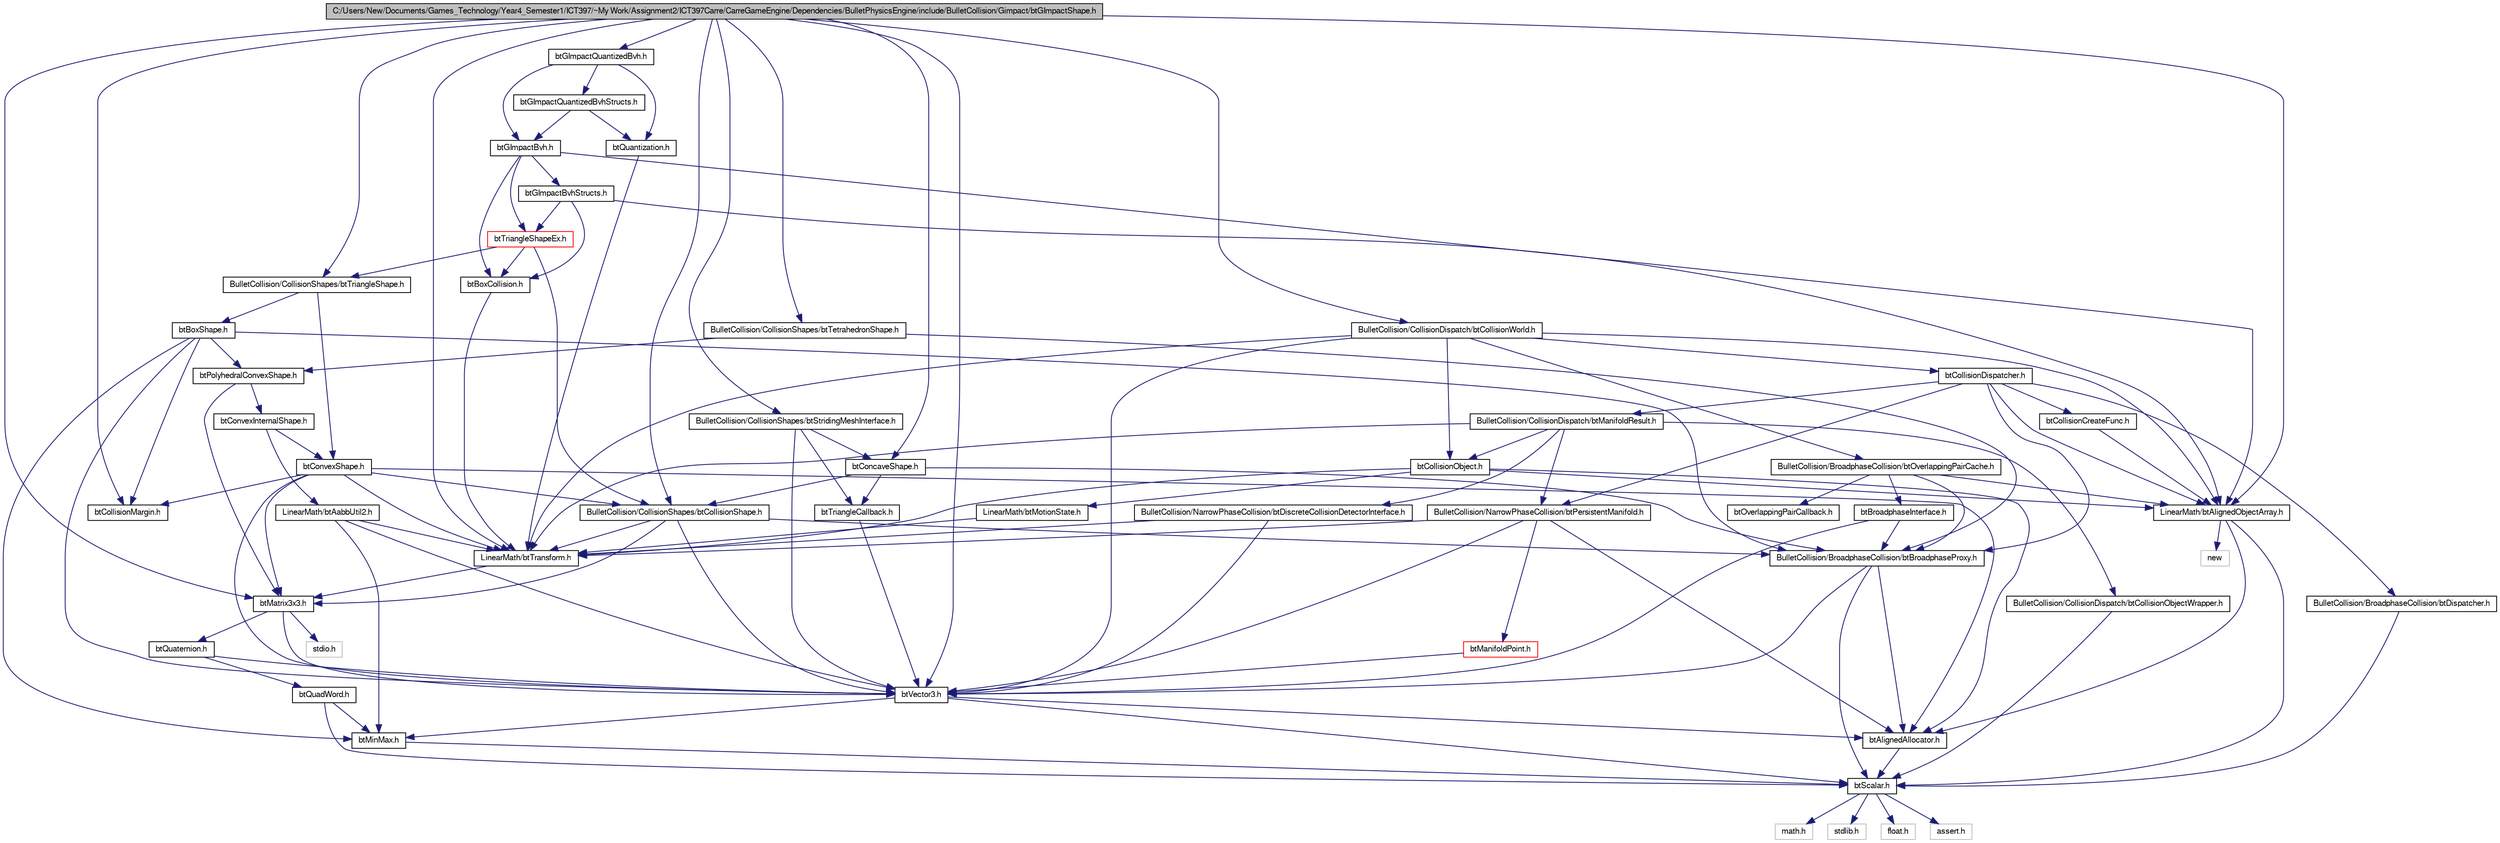 digraph G
{
  bgcolor="transparent";
  edge [fontname="FreeSans",fontsize=10,labelfontname="FreeSans",labelfontsize=10];
  node [fontname="FreeSans",fontsize=10,shape=record];
  Node1 [label="C:/Users/New/Documents/Games_Technology/Year4_Semester1/ICT397/~My Work/Assignment2/ICT397Carre/CarreGameEngine/Dependencies/BulletPhysicsEngine/include/BulletCollision/Gimpact/btGImpactShape.h",height=0.2,width=0.4,color="black", fillcolor="grey75", style="filled" fontcolor="black"];
  Node1 -> Node2 [color="midnightblue",fontsize=10,style="solid"];
  Node2 [label="BulletCollision/CollisionShapes/btCollisionShape.h",height=0.2,width=0.4,color="black",URL="$bt_collision_shape_8h-source.html"];
  Node2 -> Node3 [color="midnightblue",fontsize=10,style="solid"];
  Node3 [label="LinearMath/btTransform.h",height=0.2,width=0.4,color="black",URL="$bt_transform_8h-source.html"];
  Node3 -> Node4 [color="midnightblue",fontsize=10,style="solid"];
  Node4 [label="btMatrix3x3.h",height=0.2,width=0.4,color="black",URL="$bt_matrix3x3_8h-source.html"];
  Node4 -> Node5 [color="midnightblue",fontsize=10,style="solid"];
  Node5 [label="btVector3.h",height=0.2,width=0.4,color="black",URL="$bt_vector3_8h-source.html"];
  Node5 -> Node6 [color="midnightblue",fontsize=10,style="solid"];
  Node6 [label="btScalar.h",height=0.2,width=0.4,color="black",URL="$bt_scalar_8h-source.html"];
  Node6 -> Node7 [color="midnightblue",fontsize=10,style="solid"];
  Node7 [label="math.h",height=0.2,width=0.4,color="grey75"];
  Node6 -> Node8 [color="midnightblue",fontsize=10,style="solid"];
  Node8 [label="stdlib.h",height=0.2,width=0.4,color="grey75"];
  Node6 -> Node9 [color="midnightblue",fontsize=10,style="solid"];
  Node9 [label="float.h",height=0.2,width=0.4,color="grey75"];
  Node6 -> Node10 [color="midnightblue",fontsize=10,style="solid"];
  Node10 [label="assert.h",height=0.2,width=0.4,color="grey75"];
  Node5 -> Node11 [color="midnightblue",fontsize=10,style="solid"];
  Node11 [label="btMinMax.h",height=0.2,width=0.4,color="black",URL="$bt_min_max_8h-source.html"];
  Node11 -> Node6 [color="midnightblue",fontsize=10,style="solid"];
  Node5 -> Node12 [color="midnightblue",fontsize=10,style="solid"];
  Node12 [label="btAlignedAllocator.h",height=0.2,width=0.4,color="black",URL="$bt_aligned_allocator_8h-source.html"];
  Node12 -> Node6 [color="midnightblue",fontsize=10,style="solid"];
  Node4 -> Node13 [color="midnightblue",fontsize=10,style="solid"];
  Node13 [label="btQuaternion.h",height=0.2,width=0.4,color="black",URL="$bt_quaternion_8h-source.html"];
  Node13 -> Node5 [color="midnightblue",fontsize=10,style="solid"];
  Node13 -> Node14 [color="midnightblue",fontsize=10,style="solid"];
  Node14 [label="btQuadWord.h",height=0.2,width=0.4,color="black",URL="$bt_quad_word_8h-source.html"];
  Node14 -> Node6 [color="midnightblue",fontsize=10,style="solid"];
  Node14 -> Node11 [color="midnightblue",fontsize=10,style="solid"];
  Node4 -> Node15 [color="midnightblue",fontsize=10,style="solid"];
  Node15 [label="stdio.h",height=0.2,width=0.4,color="grey75"];
  Node2 -> Node5 [color="midnightblue",fontsize=10,style="solid"];
  Node2 -> Node4 [color="midnightblue",fontsize=10,style="solid"];
  Node2 -> Node16 [color="midnightblue",fontsize=10,style="solid"];
  Node16 [label="BulletCollision/BroadphaseCollision/btBroadphaseProxy.h",height=0.2,width=0.4,color="black",URL="$bt_broadphase_proxy_8h-source.html"];
  Node16 -> Node6 [color="midnightblue",fontsize=10,style="solid"];
  Node16 -> Node5 [color="midnightblue",fontsize=10,style="solid"];
  Node16 -> Node12 [color="midnightblue",fontsize=10,style="solid"];
  Node1 -> Node17 [color="midnightblue",fontsize=10,style="solid"];
  Node17 [label="BulletCollision/CollisionShapes/btTriangleShape.h",height=0.2,width=0.4,color="black",URL="$bt_triangle_shape_8h-source.html"];
  Node17 -> Node18 [color="midnightblue",fontsize=10,style="solid"];
  Node18 [label="btConvexShape.h",height=0.2,width=0.4,color="black",URL="$bt_convex_shape_8h-source.html"];
  Node18 -> Node2 [color="midnightblue",fontsize=10,style="solid"];
  Node18 -> Node5 [color="midnightblue",fontsize=10,style="solid"];
  Node18 -> Node3 [color="midnightblue",fontsize=10,style="solid"];
  Node18 -> Node4 [color="midnightblue",fontsize=10,style="solid"];
  Node18 -> Node19 [color="midnightblue",fontsize=10,style="solid"];
  Node19 [label="btCollisionMargin.h",height=0.2,width=0.4,color="black",URL="$bt_collision_margin_8h-source.html"];
  Node18 -> Node12 [color="midnightblue",fontsize=10,style="solid"];
  Node17 -> Node20 [color="midnightblue",fontsize=10,style="solid"];
  Node20 [label="btBoxShape.h",height=0.2,width=0.4,color="black",URL="$bt_box_shape_8h-source.html"];
  Node20 -> Node21 [color="midnightblue",fontsize=10,style="solid"];
  Node21 [label="btPolyhedralConvexShape.h",height=0.2,width=0.4,color="black",URL="$bt_polyhedral_convex_shape_8h-source.html"];
  Node21 -> Node4 [color="midnightblue",fontsize=10,style="solid"];
  Node21 -> Node22 [color="midnightblue",fontsize=10,style="solid"];
  Node22 [label="btConvexInternalShape.h",height=0.2,width=0.4,color="black",URL="$bt_convex_internal_shape_8h-source.html"];
  Node22 -> Node18 [color="midnightblue",fontsize=10,style="solid"];
  Node22 -> Node23 [color="midnightblue",fontsize=10,style="solid"];
  Node23 [label="LinearMath/btAabbUtil2.h",height=0.2,width=0.4,color="black",URL="$bt_aabb_util2_8h-source.html"];
  Node23 -> Node3 [color="midnightblue",fontsize=10,style="solid"];
  Node23 -> Node5 [color="midnightblue",fontsize=10,style="solid"];
  Node23 -> Node11 [color="midnightblue",fontsize=10,style="solid"];
  Node20 -> Node19 [color="midnightblue",fontsize=10,style="solid"];
  Node20 -> Node16 [color="midnightblue",fontsize=10,style="solid"];
  Node20 -> Node5 [color="midnightblue",fontsize=10,style="solid"];
  Node20 -> Node11 [color="midnightblue",fontsize=10,style="solid"];
  Node1 -> Node24 [color="midnightblue",fontsize=10,style="solid"];
  Node24 [label="BulletCollision/CollisionShapes/btStridingMeshInterface.h",height=0.2,width=0.4,color="black",URL="$bt_striding_mesh_interface_8h-source.html"];
  Node24 -> Node5 [color="midnightblue",fontsize=10,style="solid"];
  Node24 -> Node25 [color="midnightblue",fontsize=10,style="solid"];
  Node25 [label="btTriangleCallback.h",height=0.2,width=0.4,color="black",URL="$bt_triangle_callback_8h-source.html"];
  Node25 -> Node5 [color="midnightblue",fontsize=10,style="solid"];
  Node24 -> Node26 [color="midnightblue",fontsize=10,style="solid"];
  Node26 [label="btConcaveShape.h",height=0.2,width=0.4,color="black",URL="$bt_concave_shape_8h-source.html"];
  Node26 -> Node2 [color="midnightblue",fontsize=10,style="solid"];
  Node26 -> Node16 [color="midnightblue",fontsize=10,style="solid"];
  Node26 -> Node25 [color="midnightblue",fontsize=10,style="solid"];
  Node1 -> Node19 [color="midnightblue",fontsize=10,style="solid"];
  Node1 -> Node27 [color="midnightblue",fontsize=10,style="solid"];
  Node27 [label="BulletCollision/CollisionDispatch/btCollisionWorld.h",height=0.2,width=0.4,color="black",URL="$bt_collision_world_8h-source.html"];
  Node27 -> Node5 [color="midnightblue",fontsize=10,style="solid"];
  Node27 -> Node3 [color="midnightblue",fontsize=10,style="solid"];
  Node27 -> Node28 [color="midnightblue",fontsize=10,style="solid"];
  Node28 [label="btCollisionObject.h",height=0.2,width=0.4,color="black",URL="$bt_collision_object_8h-source.html"];
  Node28 -> Node3 [color="midnightblue",fontsize=10,style="solid"];
  Node28 -> Node29 [color="midnightblue",fontsize=10,style="solid"];
  Node29 [label="LinearMath/btMotionState.h",height=0.2,width=0.4,color="black",URL="$bt_motion_state_8h-source.html"];
  Node29 -> Node3 [color="midnightblue",fontsize=10,style="solid"];
  Node28 -> Node12 [color="midnightblue",fontsize=10,style="solid"];
  Node28 -> Node30 [color="midnightblue",fontsize=10,style="solid"];
  Node30 [label="LinearMath/btAlignedObjectArray.h",height=0.2,width=0.4,color="black",URL="$bt_aligned_object_array_8h-source.html"];
  Node30 -> Node6 [color="midnightblue",fontsize=10,style="solid"];
  Node30 -> Node12 [color="midnightblue",fontsize=10,style="solid"];
  Node30 -> Node31 [color="midnightblue",fontsize=10,style="solid"];
  Node31 [label="new",height=0.2,width=0.4,color="grey75"];
  Node27 -> Node32 [color="midnightblue",fontsize=10,style="solid"];
  Node32 [label="btCollisionDispatcher.h",height=0.2,width=0.4,color="black",URL="$bt_collision_dispatcher_8h-source.html"];
  Node32 -> Node33 [color="midnightblue",fontsize=10,style="solid"];
  Node33 [label="BulletCollision/BroadphaseCollision/btDispatcher.h",height=0.2,width=0.4,color="black",URL="$bt_dispatcher_8h-source.html"];
  Node33 -> Node6 [color="midnightblue",fontsize=10,style="solid"];
  Node32 -> Node34 [color="midnightblue",fontsize=10,style="solid"];
  Node34 [label="BulletCollision/NarrowPhaseCollision/btPersistentManifold.h",height=0.2,width=0.4,color="black",URL="$bt_persistent_manifold_8h-source.html"];
  Node34 -> Node5 [color="midnightblue",fontsize=10,style="solid"];
  Node34 -> Node3 [color="midnightblue",fontsize=10,style="solid"];
  Node34 -> Node35 [color="midnightblue",fontsize=10,style="solid"];
  Node35 [label="btManifoldPoint.h",height=0.2,width=0.4,color="red",URL="$bt_manifold_point_8h-source.html"];
  Node35 -> Node5 [color="midnightblue",fontsize=10,style="solid"];
  Node34 -> Node12 [color="midnightblue",fontsize=10,style="solid"];
  Node32 -> Node36 [color="midnightblue",fontsize=10,style="solid"];
  Node36 [label="BulletCollision/CollisionDispatch/btManifoldResult.h",height=0.2,width=0.4,color="black",URL="$bt_manifold_result_8h-source.html"];
  Node36 -> Node34 [color="midnightblue",fontsize=10,style="solid"];
  Node36 -> Node37 [color="midnightblue",fontsize=10,style="solid"];
  Node37 [label="BulletCollision/NarrowPhaseCollision/btDiscreteCollisionDetectorInterface.h",height=0.2,width=0.4,color="black",URL="$bt_discrete_collision_detector_interface_8h-source.html"];
  Node37 -> Node3 [color="midnightblue",fontsize=10,style="solid"];
  Node37 -> Node5 [color="midnightblue",fontsize=10,style="solid"];
  Node36 -> Node3 [color="midnightblue",fontsize=10,style="solid"];
  Node36 -> Node38 [color="midnightblue",fontsize=10,style="solid"];
  Node38 [label="BulletCollision/CollisionDispatch/btCollisionObjectWrapper.h",height=0.2,width=0.4,color="black",URL="$bt_collision_object_wrapper_8h-source.html"];
  Node38 -> Node6 [color="midnightblue",fontsize=10,style="solid"];
  Node36 -> Node28 [color="midnightblue",fontsize=10,style="solid"];
  Node32 -> Node16 [color="midnightblue",fontsize=10,style="solid"];
  Node32 -> Node30 [color="midnightblue",fontsize=10,style="solid"];
  Node32 -> Node39 [color="midnightblue",fontsize=10,style="solid"];
  Node39 [label="btCollisionCreateFunc.h",height=0.2,width=0.4,color="black",URL="$bt_collision_create_func_8h-source.html"];
  Node39 -> Node30 [color="midnightblue",fontsize=10,style="solid"];
  Node27 -> Node40 [color="midnightblue",fontsize=10,style="solid"];
  Node40 [label="BulletCollision/BroadphaseCollision/btOverlappingPairCache.h",height=0.2,width=0.4,color="black",URL="$bt_overlapping_pair_cache_8h-source.html"];
  Node40 -> Node41 [color="midnightblue",fontsize=10,style="solid"];
  Node41 [label="btBroadphaseInterface.h",height=0.2,width=0.4,color="black",URL="$bt_broadphase_interface_8h-source.html"];
  Node41 -> Node16 [color="midnightblue",fontsize=10,style="solid"];
  Node41 -> Node5 [color="midnightblue",fontsize=10,style="solid"];
  Node40 -> Node16 [color="midnightblue",fontsize=10,style="solid"];
  Node40 -> Node42 [color="midnightblue",fontsize=10,style="solid"];
  Node42 [label="btOverlappingPairCallback.h",height=0.2,width=0.4,color="black",URL="$bt_overlapping_pair_callback_8h-source.html"];
  Node40 -> Node30 [color="midnightblue",fontsize=10,style="solid"];
  Node27 -> Node30 [color="midnightblue",fontsize=10,style="solid"];
  Node1 -> Node26 [color="midnightblue",fontsize=10,style="solid"];
  Node1 -> Node43 [color="midnightblue",fontsize=10,style="solid"];
  Node43 [label="BulletCollision/CollisionShapes/btTetrahedronShape.h",height=0.2,width=0.4,color="black",URL="$bt_tetrahedron_shape_8h-source.html"];
  Node43 -> Node21 [color="midnightblue",fontsize=10,style="solid"];
  Node43 -> Node16 [color="midnightblue",fontsize=10,style="solid"];
  Node1 -> Node5 [color="midnightblue",fontsize=10,style="solid"];
  Node1 -> Node3 [color="midnightblue",fontsize=10,style="solid"];
  Node1 -> Node4 [color="midnightblue",fontsize=10,style="solid"];
  Node1 -> Node30 [color="midnightblue",fontsize=10,style="solid"];
  Node1 -> Node44 [color="midnightblue",fontsize=10,style="solid"];
  Node44 [label="btGImpactQuantizedBvh.h",height=0.2,width=0.4,color="black",URL="$bt_g_impact_quantized_bvh_8h.html"];
  Node44 -> Node45 [color="midnightblue",fontsize=10,style="solid"];
  Node45 [label="btGImpactBvh.h",height=0.2,width=0.4,color="black",URL="$bt_g_impact_bvh_8h-source.html"];
  Node45 -> Node30 [color="midnightblue",fontsize=10,style="solid"];
  Node45 -> Node46 [color="midnightblue",fontsize=10,style="solid"];
  Node46 [label="btBoxCollision.h",height=0.2,width=0.4,color="black",URL="$bt_box_collision_8h-source.html"];
  Node46 -> Node3 [color="midnightblue",fontsize=10,style="solid"];
  Node45 -> Node47 [color="midnightblue",fontsize=10,style="solid"];
  Node47 [label="btTriangleShapeEx.h",height=0.2,width=0.4,color="red",URL="$bt_triangle_shape_ex_8h-source.html"];
  Node47 -> Node2 [color="midnightblue",fontsize=10,style="solid"];
  Node47 -> Node17 [color="midnightblue",fontsize=10,style="solid"];
  Node47 -> Node46 [color="midnightblue",fontsize=10,style="solid"];
  Node45 -> Node48 [color="midnightblue",fontsize=10,style="solid"];
  Node48 [label="btGImpactBvhStructs.h",height=0.2,width=0.4,color="black",URL="$bt_g_impact_bvh_structs_8h-source.html"];
  Node48 -> Node30 [color="midnightblue",fontsize=10,style="solid"];
  Node48 -> Node46 [color="midnightblue",fontsize=10,style="solid"];
  Node48 -> Node47 [color="midnightblue",fontsize=10,style="solid"];
  Node44 -> Node49 [color="midnightblue",fontsize=10,style="solid"];
  Node49 [label="btQuantization.h",height=0.2,width=0.4,color="black",URL="$bt_quantization_8h.html"];
  Node49 -> Node3 [color="midnightblue",fontsize=10,style="solid"];
  Node44 -> Node50 [color="midnightblue",fontsize=10,style="solid"];
  Node50 [label="btGImpactQuantizedBvhStructs.h",height=0.2,width=0.4,color="black",URL="$bt_g_impact_quantized_bvh_structs_8h-source.html"];
  Node50 -> Node45 [color="midnightblue",fontsize=10,style="solid"];
  Node50 -> Node49 [color="midnightblue",fontsize=10,style="solid"];
}
